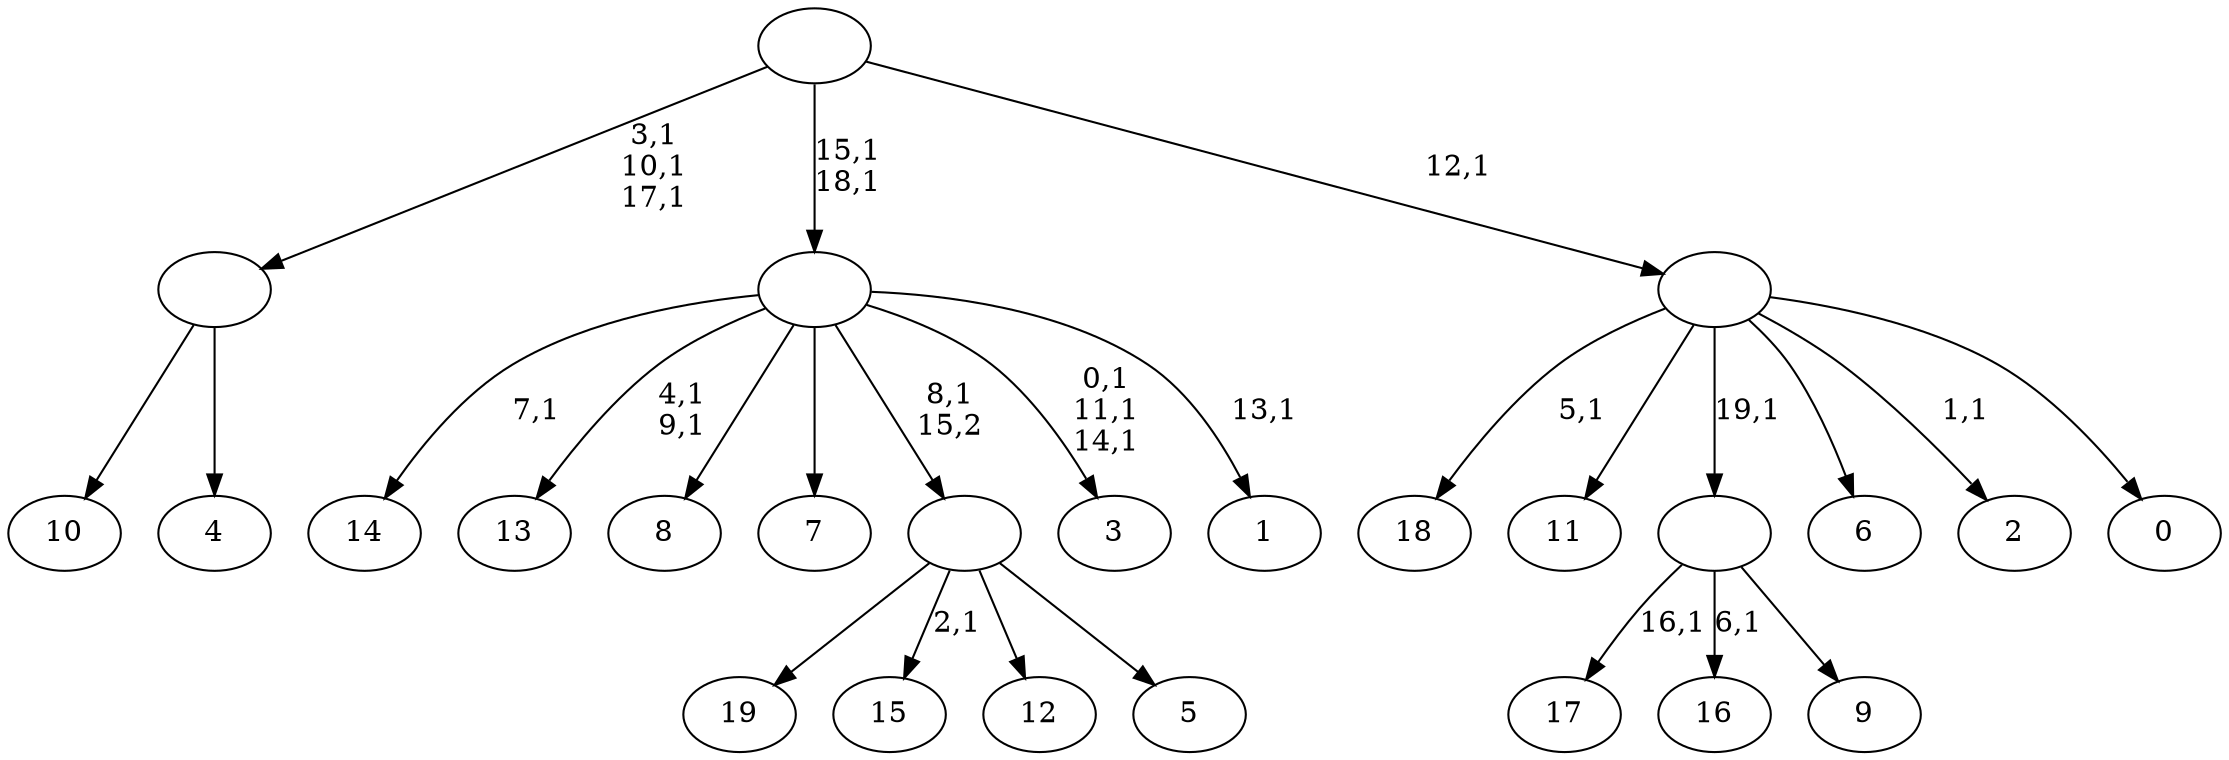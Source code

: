 digraph T {
	40 [label="19"]
	39 [label="18"]
	37 [label="17"]
	35 [label="16"]
	33 [label="15"]
	31 [label="14"]
	29 [label="13"]
	26 [label="12"]
	25 [label="11"]
	24 [label="10"]
	23 [label="9"]
	22 [label=""]
	21 [label="8"]
	20 [label="7"]
	19 [label="6"]
	18 [label="5"]
	17 [label=""]
	16 [label="4"]
	15 [label=""]
	12 [label="3"]
	8 [label="2"]
	6 [label="1"]
	4 [label=""]
	2 [label="0"]
	1 [label=""]
	0 [label=""]
	22 -> 35 [label="6,1"]
	22 -> 37 [label="16,1"]
	22 -> 23 [label=""]
	17 -> 33 [label="2,1"]
	17 -> 40 [label=""]
	17 -> 26 [label=""]
	17 -> 18 [label=""]
	15 -> 24 [label=""]
	15 -> 16 [label=""]
	4 -> 6 [label="13,1"]
	4 -> 12 [label="0,1\n11,1\n14,1"]
	4 -> 29 [label="4,1\n9,1"]
	4 -> 31 [label="7,1"]
	4 -> 21 [label=""]
	4 -> 20 [label=""]
	4 -> 17 [label="8,1\n15,2"]
	1 -> 8 [label="1,1"]
	1 -> 39 [label="5,1"]
	1 -> 25 [label=""]
	1 -> 22 [label="19,1"]
	1 -> 19 [label=""]
	1 -> 2 [label=""]
	0 -> 4 [label="15,1\n18,1"]
	0 -> 15 [label="3,1\n10,1\n17,1"]
	0 -> 1 [label="12,1"]
}
